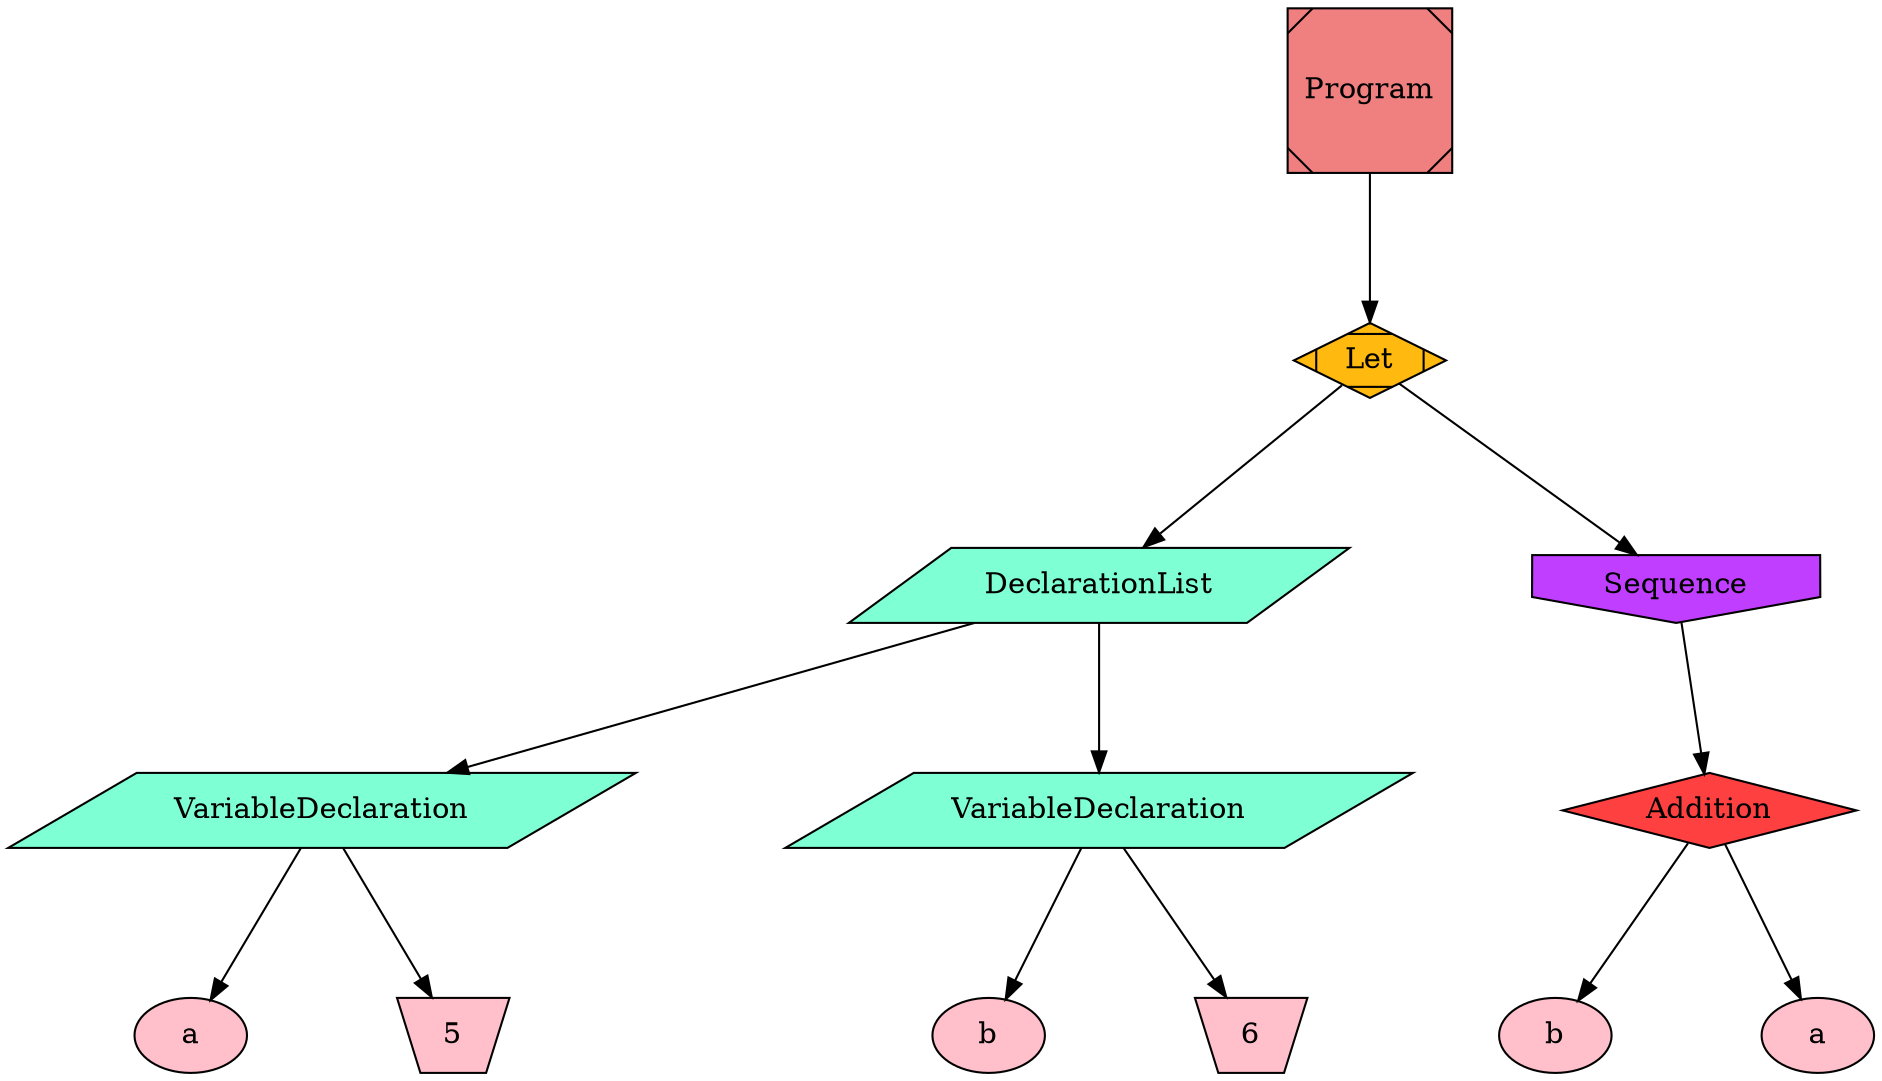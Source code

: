digraph "ast"{

	nodesep=1;
	ranksep=1;
node [style=filled]
	N1 [label="Let", shape="Mdiamond", fillcolor="darkgoldenrod1"];
	N2 [label="DeclarationList", shape="parallelogram", fillcolor="aquamarine"];
	N3 [label="VariableDeclaration", shape="parallelogram", fillcolor="aquamarine"];
	N4 [label="a", shape="ellipse", fillcolor="pink"];
	N5 [label="5", shape="invtrapezium", fillcolor="pink"];
	N6 [label="VariableDeclaration", shape="parallelogram", fillcolor="aquamarine"];
	N7 [label="b", shape="ellipse", fillcolor="pink"];
	N8 [label="6", shape="invtrapezium", fillcolor="pink"];
	N9 [label="Sequence", shape="invhouse", fillcolor="darkorchid1"];
	N10 [label="Addition", shape="diamond", fillcolor="brown1"];
	N11 [label="b", shape="ellipse", fillcolor="pink"];
	N12 [label="a", shape="ellipse", fillcolor="pink"];
	N0 [label="Program", shape="Msquare", fillcolor="lightcoral"];

	N3 -> N4; 
	N3 -> N5; 
	N2 -> N3; 
	N6 -> N7; 
	N6 -> N8; 
	N2 -> N6; 
	N1 -> N2; 
	N10 -> N11; 
	N10 -> N12; 
	N9 -> N10; 
	N1 -> N9; 
	N0 -> N1; 

}